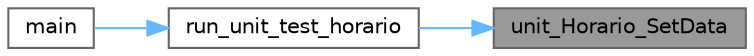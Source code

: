 digraph "unit_Horario_SetData"
{
 // LATEX_PDF_SIZE
  bgcolor="transparent";
  edge [fontname=Helvetica,fontsize=10,labelfontname=Helvetica,labelfontsize=10];
  node [fontname=Helvetica,fontsize=10,shape=box,height=0.2,width=0.4];
  rankdir="RL";
  Node1 [id="Node000001",label="unit_Horario_SetData",height=0.2,width=0.4,color="gray40", fillcolor="grey60", style="filled", fontcolor="black",tooltip="Testa a função de configuração da data para a classe Horario."];
  Node1 -> Node2 [id="edge1_Node000001_Node000002",dir="back",color="steelblue1",style="solid",tooltip=" "];
  Node2 [id="Node000002",label="run_unit_test_horario",height=0.2,width=0.4,color="grey40", fillcolor="white", style="filled",URL="$unit__horario_8cpp.html#aeb537e7baefa90f8f98ebc2a36d81e32",tooltip="Executa todos os testes unitários para a classe Horario."];
  Node2 -> Node3 [id="edge2_Node000002_Node000003",dir="back",color="steelblue1",style="solid",tooltip=" "];
  Node3 [id="Node000003",label="main",height=0.2,width=0.4,color="grey40", fillcolor="white", style="filled",URL="$test_2unit_2main_8cpp.html#ae66f6b31b5ad750f1fe042a706a4e3d4",tooltip=" "];
}
